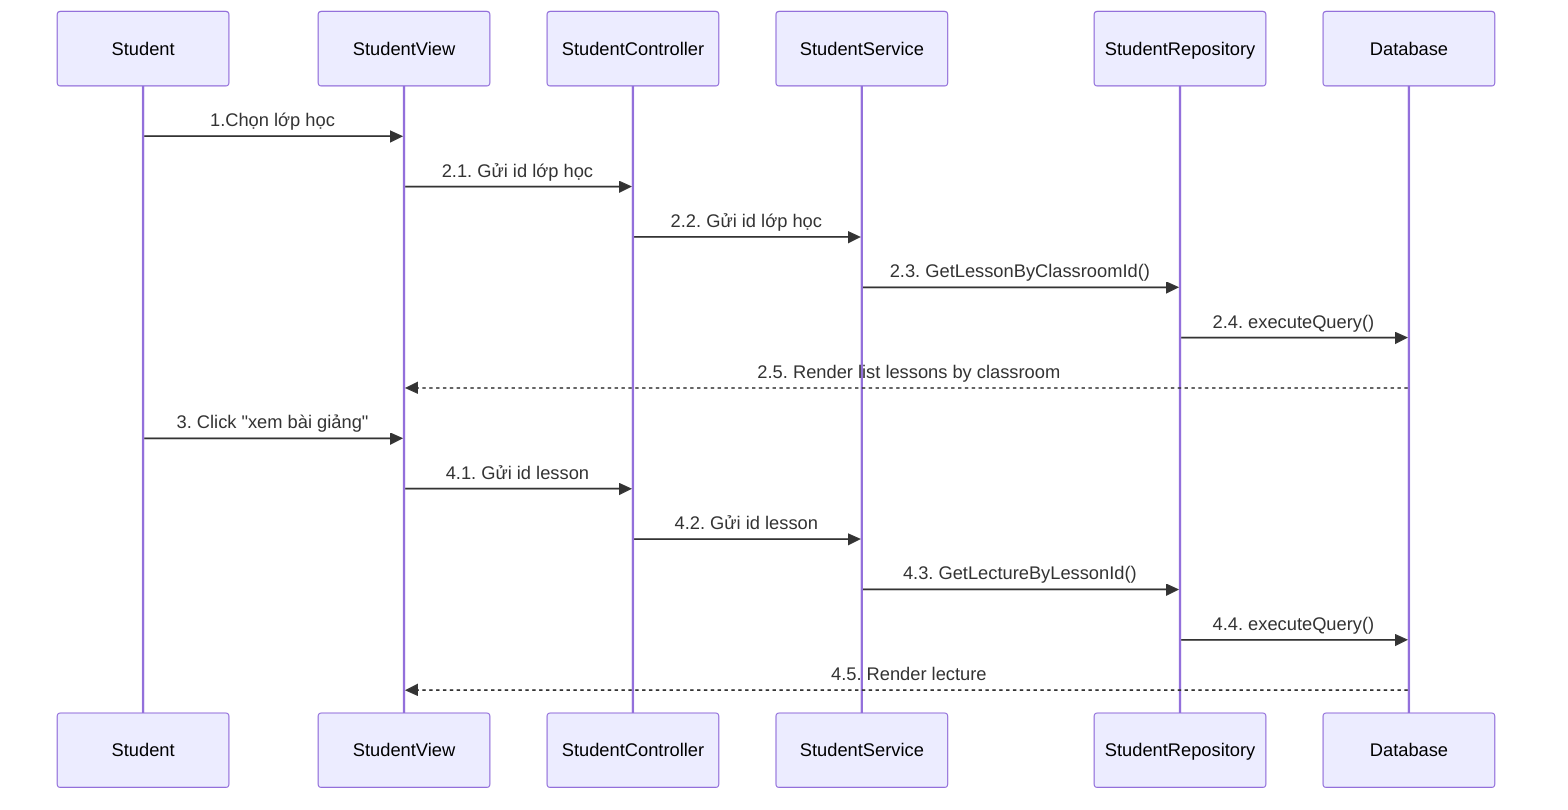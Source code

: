 sequenceDiagram
    participant Student
    participant StudentView
    participant StudentController
    participant StudentService
    participant StudentRepository
    participant Database

    Student->>StudentView: 1.Chọn lớp học
    StudentView->>StudentController: 2.1. Gửi id lớp học
    StudentController->>StudentService: 2.2. Gửi id lớp học
    StudentService->>StudentRepository: 2.3. GetLessonByClassroomId()
    StudentRepository->>Database: 2.4. executeQuery()

    Database-->>StudentView: 2.5. Render list lessons by classroom
    
    Student->>StudentView: 3. Click "xem bài giảng"
    StudentView->>StudentController: 4.1. Gửi id lesson
    StudentController->>StudentService: 4.2. Gửi id lesson
    StudentService->>StudentRepository: 4.3. GetLectureByLessonId()
    StudentRepository->>Database: 4.4. executeQuery()

    Database-->>StudentView: 4.5. Render lecture